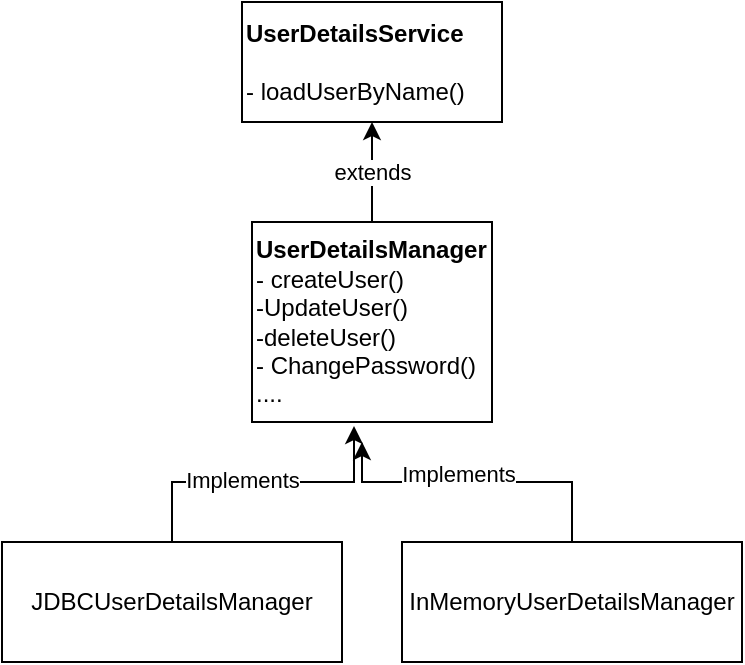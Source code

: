 <mxfile version="15.0.6" type="device" pages="2"><diagram id="K5wQGkGlwXKsLfVmoDeY" name="Page-1"><mxGraphModel dx="1666" dy="708" grid="1" gridSize="10" guides="1" tooltips="1" connect="1" arrows="1" fold="1" page="1" pageScale="1" pageWidth="827" pageHeight="1169" math="0" shadow="0"><root><mxCell id="0"/><mxCell id="1" parent="0"/><mxCell id="WOYwKcuT2KDjamWDU29H-3" value="extends" style="edgeStyle=orthogonalEdgeStyle;rounded=0;orthogonalLoop=1;jettySize=auto;html=1;entryX=0.5;entryY=1;entryDx=0;entryDy=0;" parent="1" source="WOYwKcuT2KDjamWDU29H-1" target="WOYwKcuT2KDjamWDU29H-2" edge="1"><mxGeometry relative="1" as="geometry"/></mxCell><mxCell id="WOYwKcuT2KDjamWDU29H-1" value="&lt;b&gt;UserDetailsManager&lt;/b&gt;&lt;br&gt;- createUser()&lt;br&gt;-UpdateUser()&lt;br&gt;-deleteUser()&lt;br&gt;- ChangePassword()&lt;br&gt;...." style="rounded=0;whiteSpace=wrap;html=1;align=left;" parent="1" vertex="1"><mxGeometry x="165" y="220" width="120" height="100" as="geometry"/></mxCell><mxCell id="WOYwKcuT2KDjamWDU29H-2" value="&lt;div style=&quot;text-align: justify&quot;&gt;&lt;b&gt;UserDetailsService&lt;/b&gt;&lt;/div&gt;&lt;br&gt;- loadUserByName()" style="rounded=0;whiteSpace=wrap;html=1;align=left;" parent="1" vertex="1"><mxGeometry x="160" y="110" width="130" height="60" as="geometry"/></mxCell><mxCell id="WOYwKcuT2KDjamWDU29H-7" style="edgeStyle=orthogonalEdgeStyle;rounded=0;orthogonalLoop=1;jettySize=auto;html=1;entryX=0.425;entryY=1.02;entryDx=0;entryDy=0;entryPerimeter=0;" parent="1" source="WOYwKcuT2KDjamWDU29H-5" target="WOYwKcuT2KDjamWDU29H-1" edge="1"><mxGeometry relative="1" as="geometry"><mxPoint x="130" y="350" as="targetPoint"/></mxGeometry></mxCell><mxCell id="WOYwKcuT2KDjamWDU29H-10" value="Implements" style="edgeLabel;html=1;align=center;verticalAlign=middle;resizable=0;points=[];" parent="WOYwKcuT2KDjamWDU29H-7" vertex="1" connectable="0"><mxGeometry x="-0.128" y="1" relative="1" as="geometry"><mxPoint as="offset"/></mxGeometry></mxCell><mxCell id="WOYwKcuT2KDjamWDU29H-5" value="JDBCUserDetailsManager" style="rounded=0;whiteSpace=wrap;html=1;" parent="1" vertex="1"><mxGeometry x="40" y="380" width="170" height="60" as="geometry"/></mxCell><mxCell id="WOYwKcuT2KDjamWDU29H-8" style="edgeStyle=orthogonalEdgeStyle;rounded=0;orthogonalLoop=1;jettySize=auto;html=1;" parent="1" source="WOYwKcuT2KDjamWDU29H-6" edge="1"><mxGeometry relative="1" as="geometry"><mxPoint x="220" y="330" as="targetPoint"/><Array as="points"><mxPoint x="325" y="350"/><mxPoint x="220" y="350"/></Array></mxGeometry></mxCell><mxCell id="WOYwKcuT2KDjamWDU29H-9" value="Implements" style="edgeLabel;html=1;align=center;verticalAlign=middle;resizable=0;points=[];" parent="WOYwKcuT2KDjamWDU29H-8" vertex="1" connectable="0"><mxGeometry x="0.123" y="-4" relative="1" as="geometry"><mxPoint as="offset"/></mxGeometry></mxCell><mxCell id="WOYwKcuT2KDjamWDU29H-6" value="InMemoryUserDetailsManager" style="rounded=0;whiteSpace=wrap;html=1;" parent="1" vertex="1"><mxGeometry x="240" y="380" width="170" height="60" as="geometry"/></mxCell></root></mxGraphModel></diagram><diagram id="tIYUkqhswJA7VwmcbF-e" name="AuthCode"><mxGraphModel dx="1188" dy="590" grid="1" gridSize="10" guides="1" tooltips="1" connect="1" arrows="1" fold="1" page="1" pageScale="1" pageWidth="827" pageHeight="1169" math="0" shadow="0"><root><mxCell id="hfwTTsucAYIpwMcuCiC0-0"/><mxCell id="hfwTTsucAYIpwMcuCiC0-1" parent="hfwTTsucAYIpwMcuCiC0-0"/><mxCell id="hfwTTsucAYIpwMcuCiC0-30" value="" style="group" vertex="1" connectable="0" parent="hfwTTsucAYIpwMcuCiC0-1"><mxGeometry x="40" y="70" width="850" height="570" as="geometry"/></mxCell><mxCell id="hfwTTsucAYIpwMcuCiC0-29" value="" style="rounded=0;whiteSpace=wrap;html=1;fillColor=#d5e8d4;strokeColor=#82b366;" vertex="1" parent="hfwTTsucAYIpwMcuCiC0-30"><mxGeometry x="300" y="270" width="270" height="170" as="geometry"/></mxCell><mxCell id="hfwTTsucAYIpwMcuCiC0-2" value="User" style="rounded=0;whiteSpace=wrap;html=1;" vertex="1" parent="hfwTTsucAYIpwMcuCiC0-30"><mxGeometry x="40" y="50" width="120" height="60" as="geometry"/></mxCell><mxCell id="hfwTTsucAYIpwMcuCiC0-4" value="Cleint" style="rounded=0;whiteSpace=wrap;html=1;" vertex="1" parent="hfwTTsucAYIpwMcuCiC0-30"><mxGeometry x="254" y="50" width="120" height="60" as="geometry"/></mxCell><mxCell id="hfwTTsucAYIpwMcuCiC0-5" value="Resource Server" style="rounded=0;whiteSpace=wrap;html=1;" vertex="1" parent="hfwTTsucAYIpwMcuCiC0-30"><mxGeometry x="730" y="50" width="120" height="60" as="geometry"/></mxCell><mxCell id="hfwTTsucAYIpwMcuCiC0-6" value="Authorisation Server" style="rounded=0;whiteSpace=wrap;html=1;" vertex="1" parent="hfwTTsucAYIpwMcuCiC0-30"><mxGeometry x="480" y="50" width="120" height="60" as="geometry"/></mxCell><mxCell id="hfwTTsucAYIpwMcuCiC0-7" value="" style="endArrow=none;dashed=1;html=1;entryX=0.5;entryY=1;entryDx=0;entryDy=0;" edge="1" parent="hfwTTsucAYIpwMcuCiC0-30" target="hfwTTsucAYIpwMcuCiC0-2"><mxGeometry width="50" height="50" relative="1" as="geometry"><mxPoint x="100" y="570" as="sourcePoint"/><mxPoint x="130" y="120" as="targetPoint"/></mxGeometry></mxCell><mxCell id="hfwTTsucAYIpwMcuCiC0-9" value="" style="endArrow=none;dashed=1;html=1;entryX=0.5;entryY=1;entryDx=0;entryDy=0;" edge="1" parent="hfwTTsucAYIpwMcuCiC0-30"><mxGeometry width="50" height="50" relative="1" as="geometry"><mxPoint x="789.5" y="570" as="sourcePoint"/><mxPoint x="789.5" y="110" as="targetPoint"/></mxGeometry></mxCell><mxCell id="hfwTTsucAYIpwMcuCiC0-10" value="" style="endArrow=none;dashed=1;html=1;entryX=0.5;entryY=1;entryDx=0;entryDy=0;" edge="1" parent="hfwTTsucAYIpwMcuCiC0-30"><mxGeometry width="50" height="50" relative="1" as="geometry"><mxPoint x="539.5" y="570" as="sourcePoint"/><mxPoint x="539.5" y="110" as="targetPoint"/></mxGeometry></mxCell><mxCell id="hfwTTsucAYIpwMcuCiC0-11" value="" style="endArrow=none;dashed=1;html=1;entryX=0.5;entryY=1;entryDx=0;entryDy=0;" edge="1" parent="hfwTTsucAYIpwMcuCiC0-30"><mxGeometry width="50" height="50" relative="1" as="geometry"><mxPoint x="320" y="570" as="sourcePoint"/><mxPoint x="320" y="110" as="targetPoint"/></mxGeometry></mxCell><mxCell id="hfwTTsucAYIpwMcuCiC0-12" value="" style="endArrow=classic;html=1;" edge="1" parent="hfwTTsucAYIpwMcuCiC0-30"><mxGeometry width="50" height="50" relative="1" as="geometry"><mxPoint x="100" y="210" as="sourcePoint"/><mxPoint x="320" y="210" as="targetPoint"/></mxGeometry></mxCell><mxCell id="hfwTTsucAYIpwMcuCiC0-13" value="User Tries To Access Resource&lt;br&gt;&amp;nbsp;Via Client" style="edgeLabel;html=1;align=center;verticalAlign=middle;resizable=0;points=[];" vertex="1" connectable="0" parent="hfwTTsucAYIpwMcuCiC0-12"><mxGeometry x="0.373" relative="1" as="geometry"><mxPoint x="-41" y="-30" as="offset"/></mxGeometry></mxCell><mxCell id="hfwTTsucAYIpwMcuCiC0-16" value="Redirection with Auth Server URL" style="endArrow=classic;html=1;" edge="1" parent="hfwTTsucAYIpwMcuCiC0-30"><mxGeometry width="50" height="50" relative="1" as="geometry"><mxPoint x="320" y="250" as="sourcePoint"/><mxPoint x="100" y="250" as="targetPoint"/></mxGeometry></mxCell><mxCell id="hfwTTsucAYIpwMcuCiC0-17" value="" style="endArrow=classic;html=1;" edge="1" parent="hfwTTsucAYIpwMcuCiC0-30"><mxGeometry width="50" height="50" relative="1" as="geometry"><mxPoint x="100" y="310" as="sourcePoint"/><mxPoint x="540" y="310" as="targetPoint"/></mxGeometry></mxCell><mxCell id="hfwTTsucAYIpwMcuCiC0-18" value="User:Pass" style="edgeLabel;html=1;align=center;verticalAlign=middle;resizable=0;points=[];" vertex="1" connectable="0" parent="hfwTTsucAYIpwMcuCiC0-17"><mxGeometry x="0.373" relative="1" as="geometry"><mxPoint x="-41" y="-20" as="offset"/></mxGeometry></mxCell><mxCell id="hfwTTsucAYIpwMcuCiC0-19" value="&lt;b&gt;&lt;i&gt;Authorization Code&lt;/i&gt;&lt;/b&gt;" style="endArrow=classic;html=1;" edge="1" parent="hfwTTsucAYIpwMcuCiC0-30"><mxGeometry width="50" height="50" relative="1" as="geometry"><mxPoint x="540" y="340" as="sourcePoint"/><mxPoint x="320" y="340" as="targetPoint"/></mxGeometry></mxCell><mxCell id="hfwTTsucAYIpwMcuCiC0-20" value="" style="endArrow=classic;html=1;" edge="1" parent="hfwTTsucAYIpwMcuCiC0-30"><mxGeometry width="50" height="50" relative="1" as="geometry"><mxPoint x="320" y="400" as="sourcePoint"/><mxPoint x="540" y="400" as="targetPoint"/></mxGeometry></mxCell><mxCell id="hfwTTsucAYIpwMcuCiC0-21" value="&lt;b&gt;&lt;i&gt;Authorization&amp;nbsp; Code&lt;/i&gt;&lt;/b&gt;" style="edgeLabel;html=1;align=center;verticalAlign=middle;resizable=0;points=[];" vertex="1" connectable="0" parent="hfwTTsucAYIpwMcuCiC0-20"><mxGeometry x="0.373" relative="1" as="geometry"><mxPoint x="-51" as="offset"/></mxGeometry></mxCell><mxCell id="hfwTTsucAYIpwMcuCiC0-22" value="Access Token" style="endArrow=classic;html=1;" edge="1" parent="hfwTTsucAYIpwMcuCiC0-30"><mxGeometry width="50" height="50" relative="1" as="geometry"><mxPoint x="540" y="420" as="sourcePoint"/><mxPoint x="320" y="420" as="targetPoint"/></mxGeometry></mxCell><mxCell id="hfwTTsucAYIpwMcuCiC0-23" value="" style="endArrow=classic;html=1;" edge="1" parent="hfwTTsucAYIpwMcuCiC0-30"><mxGeometry width="50" height="50" relative="1" as="geometry"><mxPoint x="320" y="450" as="sourcePoint"/><mxPoint x="790" y="450" as="targetPoint"/></mxGeometry></mxCell><mxCell id="hfwTTsucAYIpwMcuCiC0-24" value="Access Token" style="edgeLabel;html=1;align=center;verticalAlign=middle;resizable=0;points=[];" vertex="1" connectable="0" parent="hfwTTsucAYIpwMcuCiC0-23"><mxGeometry x="0.373" relative="1" as="geometry"><mxPoint x="-51" as="offset"/></mxGeometry></mxCell><mxCell id="hfwTTsucAYIpwMcuCiC0-26" value="Resource" style="endArrow=classic;html=1;" edge="1" parent="hfwTTsucAYIpwMcuCiC0-30"><mxGeometry width="50" height="50" relative="1" as="geometry"><mxPoint x="790" y="480" as="sourcePoint"/><mxPoint x="100" y="480" as="targetPoint"/></mxGeometry></mxCell><mxCell id="hfwTTsucAYIpwMcuCiC0-27" value="Authorization Code Grant Type" style="text;html=1;strokeColor=#d79b00;fillColor=#ffe6cc;align=center;verticalAlign=middle;whiteSpace=wrap;rounded=0;fontStyle=3" vertex="1" parent="hfwTTsucAYIpwMcuCiC0-30"><mxGeometry width="250" height="20" as="geometry"/></mxCell><mxCell id="hfwTTsucAYIpwMcuCiC0-54" value="" style="group" vertex="1" connectable="0" parent="hfwTTsucAYIpwMcuCiC0-1"><mxGeometry x="40" y="680" width="850" height="440" as="geometry"/></mxCell><mxCell id="hfwTTsucAYIpwMcuCiC0-31" value="" style="rounded=0;whiteSpace=wrap;html=1;fillColor=#d5e8d4;strokeColor=#82b366;" vertex="1" parent="hfwTTsucAYIpwMcuCiC0-54"><mxGeometry x="300" y="270" width="270" height="100" as="geometry"/></mxCell><mxCell id="hfwTTsucAYIpwMcuCiC0-32" value="User" style="rounded=0;whiteSpace=wrap;html=1;" vertex="1" parent="hfwTTsucAYIpwMcuCiC0-54"><mxGeometry x="40" y="50" width="120" height="60" as="geometry"/></mxCell><mxCell id="hfwTTsucAYIpwMcuCiC0-33" value="Cleint" style="rounded=0;whiteSpace=wrap;html=1;" vertex="1" parent="hfwTTsucAYIpwMcuCiC0-54"><mxGeometry x="254" y="50" width="120" height="60" as="geometry"/></mxCell><mxCell id="hfwTTsucAYIpwMcuCiC0-34" value="Resource Server" style="rounded=0;whiteSpace=wrap;html=1;" vertex="1" parent="hfwTTsucAYIpwMcuCiC0-54"><mxGeometry x="730" y="50" width="120" height="60" as="geometry"/></mxCell><mxCell id="hfwTTsucAYIpwMcuCiC0-35" value="Authorisation Server" style="rounded=0;whiteSpace=wrap;html=1;" vertex="1" parent="hfwTTsucAYIpwMcuCiC0-54"><mxGeometry x="480" y="50" width="120" height="60" as="geometry"/></mxCell><mxCell id="hfwTTsucAYIpwMcuCiC0-36" value="" style="endArrow=none;dashed=1;html=1;entryX=0.5;entryY=1;entryDx=0;entryDy=0;" edge="1" parent="hfwTTsucAYIpwMcuCiC0-54" target="hfwTTsucAYIpwMcuCiC0-32"><mxGeometry width="50" height="50" relative="1" as="geometry"><mxPoint x="100" y="430" as="sourcePoint"/><mxPoint x="130" y="120" as="targetPoint"/></mxGeometry></mxCell><mxCell id="hfwTTsucAYIpwMcuCiC0-37" value="" style="endArrow=none;dashed=1;html=1;entryX=0.5;entryY=1;entryDx=0;entryDy=0;" edge="1" parent="hfwTTsucAYIpwMcuCiC0-54"><mxGeometry width="50" height="50" relative="1" as="geometry"><mxPoint x="790" y="440" as="sourcePoint"/><mxPoint x="789.5" y="110" as="targetPoint"/></mxGeometry></mxCell><mxCell id="hfwTTsucAYIpwMcuCiC0-38" value="" style="endArrow=none;dashed=1;html=1;entryX=0.5;entryY=1;entryDx=0;entryDy=0;" edge="1" parent="hfwTTsucAYIpwMcuCiC0-54"><mxGeometry width="50" height="50" relative="1" as="geometry"><mxPoint x="540" y="420" as="sourcePoint"/><mxPoint x="539.5" y="110" as="targetPoint"/></mxGeometry></mxCell><mxCell id="hfwTTsucAYIpwMcuCiC0-39" value="" style="endArrow=none;dashed=1;html=1;entryX=0.5;entryY=1;entryDx=0;entryDy=0;" edge="1" parent="hfwTTsucAYIpwMcuCiC0-54"><mxGeometry width="50" height="50" relative="1" as="geometry"><mxPoint x="320" y="420" as="sourcePoint"/><mxPoint x="320" y="110" as="targetPoint"/></mxGeometry></mxCell><mxCell id="hfwTTsucAYIpwMcuCiC0-40" value="" style="endArrow=classic;html=1;" edge="1" parent="hfwTTsucAYIpwMcuCiC0-54"><mxGeometry width="50" height="50" relative="1" as="geometry"><mxPoint x="100" y="210" as="sourcePoint"/><mxPoint x="320" y="210" as="targetPoint"/></mxGeometry></mxCell><mxCell id="hfwTTsucAYIpwMcuCiC0-41" value="User Tries To Access Resource&lt;br&gt;&amp;nbsp;Via Client" style="edgeLabel;html=1;align=center;verticalAlign=middle;resizable=0;points=[];" vertex="1" connectable="0" parent="hfwTTsucAYIpwMcuCiC0-40"><mxGeometry x="0.373" relative="1" as="geometry"><mxPoint x="-41" y="-30" as="offset"/></mxGeometry></mxCell><mxCell id="hfwTTsucAYIpwMcuCiC0-42" value="Redirection with Auth Server URL" style="endArrow=classic;html=1;" edge="1" parent="hfwTTsucAYIpwMcuCiC0-54"><mxGeometry width="50" height="50" relative="1" as="geometry"><mxPoint x="320" y="250" as="sourcePoint"/><mxPoint x="100" y="250" as="targetPoint"/></mxGeometry></mxCell><mxCell id="hfwTTsucAYIpwMcuCiC0-43" value="" style="endArrow=classic;html=1;" edge="1" parent="hfwTTsucAYIpwMcuCiC0-54"><mxGeometry width="50" height="50" relative="1" as="geometry"><mxPoint x="100" y="310" as="sourcePoint"/><mxPoint x="540" y="310" as="targetPoint"/></mxGeometry></mxCell><mxCell id="hfwTTsucAYIpwMcuCiC0-44" value="User:Pass" style="edgeLabel;html=1;align=center;verticalAlign=middle;resizable=0;points=[];" vertex="1" connectable="0" parent="hfwTTsucAYIpwMcuCiC0-43"><mxGeometry x="0.373" relative="1" as="geometry"><mxPoint x="23" y="-20" as="offset"/></mxGeometry></mxCell><mxCell id="hfwTTsucAYIpwMcuCiC0-45" value="&lt;b&gt;&lt;i&gt;AccessToken&lt;/i&gt;&lt;/b&gt;" style="endArrow=classic;html=1;" edge="1" parent="hfwTTsucAYIpwMcuCiC0-54"><mxGeometry width="50" height="50" relative="1" as="geometry"><mxPoint x="540" y="340" as="sourcePoint"/><mxPoint x="320" y="340" as="targetPoint"/></mxGeometry></mxCell><mxCell id="hfwTTsucAYIpwMcuCiC0-49" value="" style="endArrow=classic;html=1;" edge="1" parent="hfwTTsucAYIpwMcuCiC0-54"><mxGeometry width="50" height="50" relative="1" as="geometry"><mxPoint x="318" y="390" as="sourcePoint"/><mxPoint x="788" y="390" as="targetPoint"/></mxGeometry></mxCell><mxCell id="hfwTTsucAYIpwMcuCiC0-50" value="Access Token" style="edgeLabel;html=1;align=center;verticalAlign=middle;resizable=0;points=[];" vertex="1" connectable="0" parent="hfwTTsucAYIpwMcuCiC0-49"><mxGeometry x="0.373" relative="1" as="geometry"><mxPoint x="-51" as="offset"/></mxGeometry></mxCell><mxCell id="hfwTTsucAYIpwMcuCiC0-53" value="Text" style="edgeLabel;html=1;align=center;verticalAlign=middle;resizable=0;points=[];" vertex="1" connectable="0" parent="hfwTTsucAYIpwMcuCiC0-49"><mxGeometry x="-0.826" y="4" relative="1" as="geometry"><mxPoint as="offset"/></mxGeometry></mxCell><mxCell id="hfwTTsucAYIpwMcuCiC0-51" value="Resource" style="endArrow=classic;html=1;" edge="1" parent="hfwTTsucAYIpwMcuCiC0-54"><mxGeometry width="50" height="50" relative="1" as="geometry"><mxPoint x="787" y="410" as="sourcePoint"/><mxPoint x="97" y="410" as="targetPoint"/></mxGeometry></mxCell><mxCell id="hfwTTsucAYIpwMcuCiC0-52" value="Implicit Grant Type" style="text;html=1;strokeColor=#d79b00;fillColor=#ffe6cc;align=center;verticalAlign=middle;whiteSpace=wrap;rounded=0;fontStyle=3" vertex="1" parent="hfwTTsucAYIpwMcuCiC0-54"><mxGeometry width="250" height="20" as="geometry"/></mxCell><mxCell id="hfwTTsucAYIpwMcuCiC0-56" value="&lt;h1&gt;Not So secure&lt;/h1&gt;&lt;p&gt;&lt;/p&gt;&lt;ul&gt;&lt;li&gt;Any one who accesses the ACCESS TOKEN can access teh resource ; possibility to hack&lt;/li&gt;&lt;/ul&gt;&lt;p&gt;&lt;/p&gt;" style="text;html=1;strokeColor=none;fillColor=none;spacing=5;spacingTop=-20;whiteSpace=wrap;overflow=hidden;rounded=0;" vertex="1" parent="hfwTTsucAYIpwMcuCiC0-54"><mxGeometry x="320" y="150" width="290" height="120" as="geometry"/></mxCell><mxCell id="hfwTTsucAYIpwMcuCiC0-57" value="&lt;h1&gt;Secure&lt;/h1&gt;&lt;p&gt;&lt;/p&gt;&lt;ul&gt;&lt;li&gt;To obtain Authorization Code we need user's credential , to obtain ACCESS TOKEN we need client credential&lt;/li&gt;&lt;li&gt;even though someone accesses Authorization Code ; it he can not get access token unless he has valid Client credential&amp;nbsp;&lt;/li&gt;&lt;/ul&gt;&lt;p&gt;&lt;/p&gt;" style="text;html=1;strokeColor=none;fillColor=none;spacing=5;spacingTop=-20;whiteSpace=wrap;overflow=hidden;rounded=0;" vertex="1" parent="hfwTTsucAYIpwMcuCiC0-1"><mxGeometry x="410" y="220" width="450" height="120" as="geometry"/></mxCell></root></mxGraphModel></diagram></mxfile>
